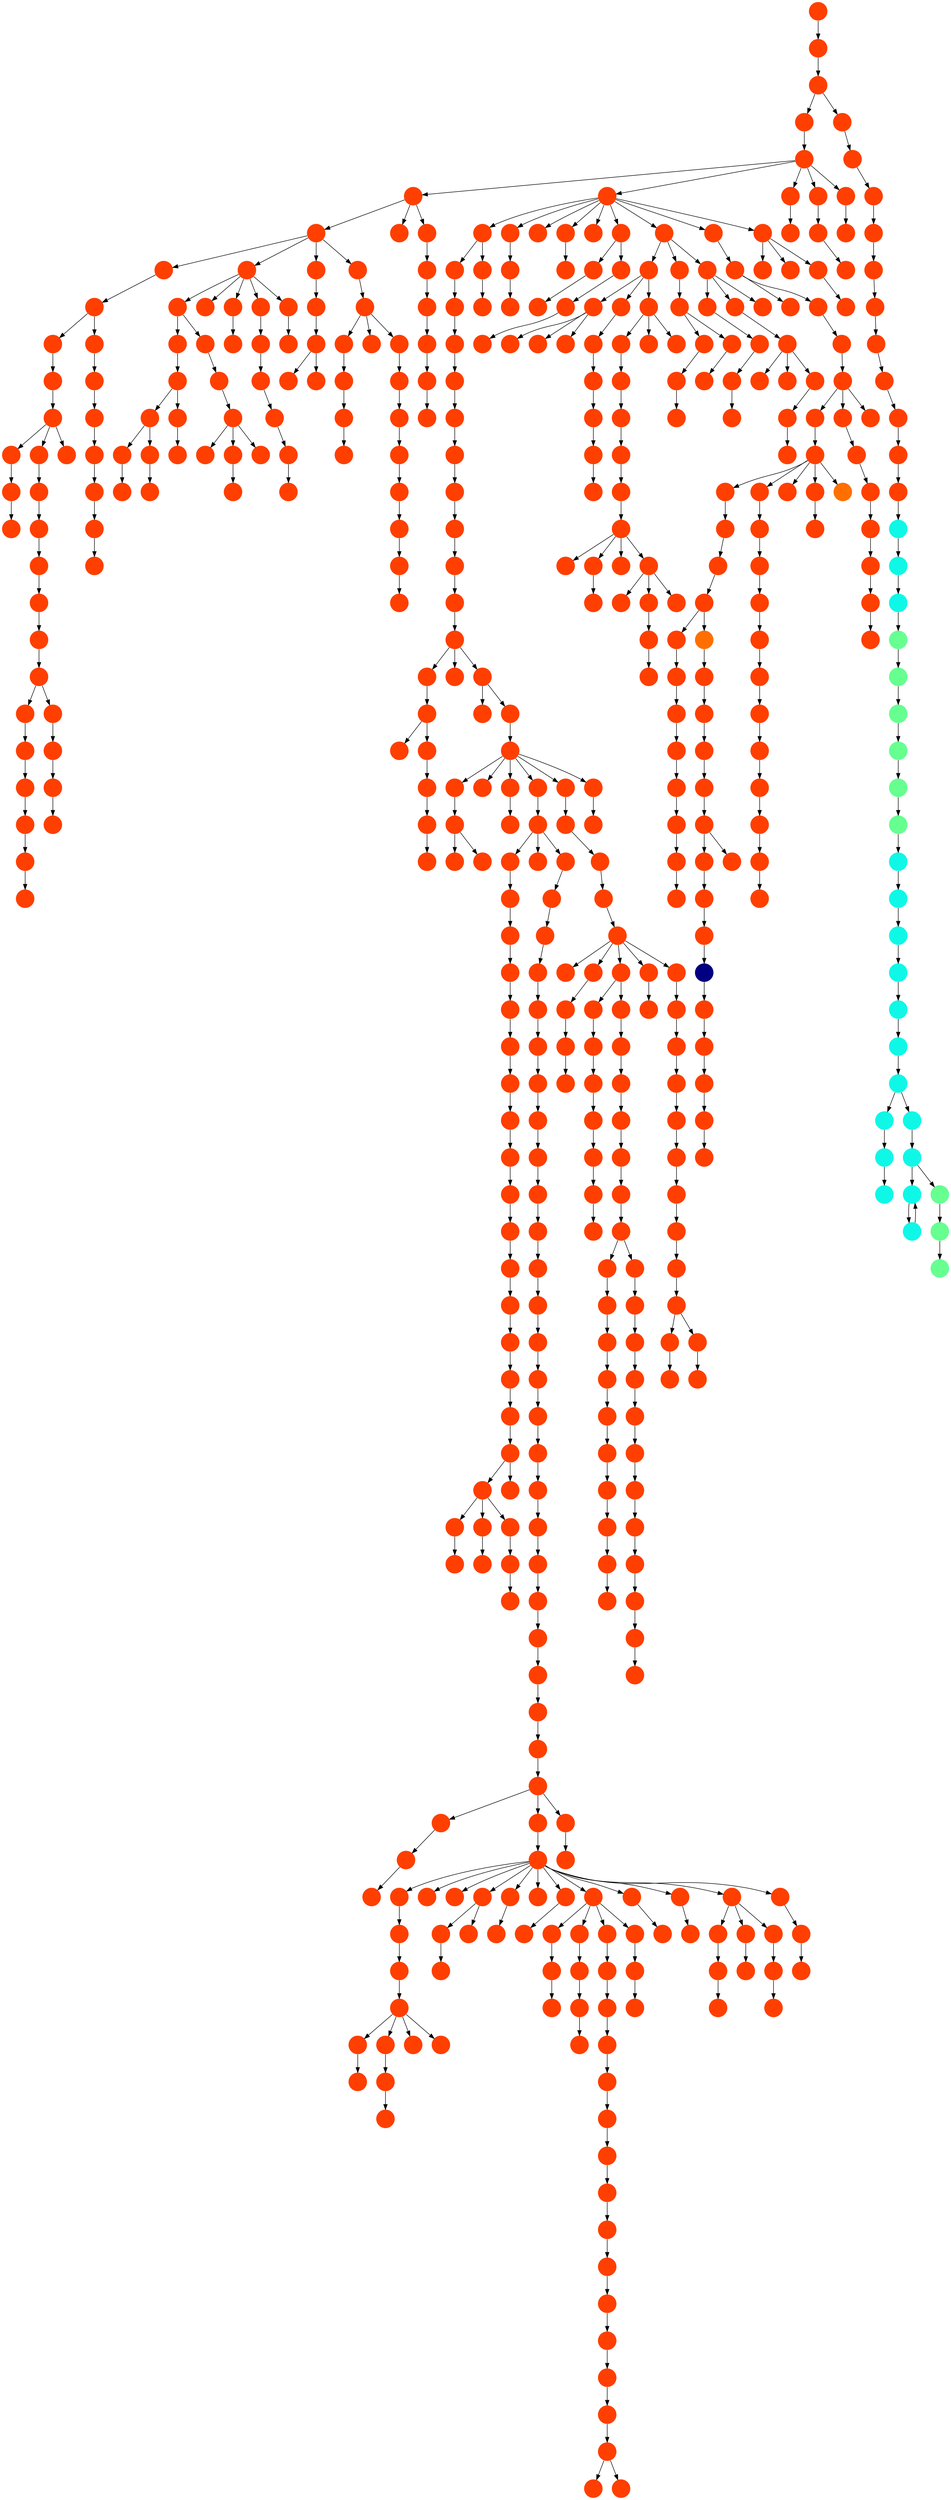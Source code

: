 digraph{
0 [tooltip = "T", penwidth = 0, style = filled, fillcolor = "#ff3f00", shape = circle, label = ""]
1 [tooltip = "T", penwidth = 0, style = filled, fillcolor = "#ff3f00", shape = circle, label = ""]
2 [tooltip = "T", penwidth = 0, style = filled, fillcolor = "#ff3f00", shape = circle, label = ""]
3 [tooltip = "T", penwidth = 0, style = filled, fillcolor = "#ff3f00", shape = circle, label = ""]
4 [tooltip = "T", penwidth = 0, style = filled, fillcolor = "#ff3f00", shape = circle, label = ""]
5 [tooltip = "T", penwidth = 0, style = filled, fillcolor = "#ff3f00", shape = circle, label = ""]
6 [tooltip = "T", penwidth = 0, style = filled, fillcolor = "#ff3f00", shape = circle, label = ""]
7 [tooltip = "T", penwidth = 0, style = filled, fillcolor = "#ff3f00", shape = circle, label = ""]
8 [tooltip = "T", penwidth = 0, style = filled, fillcolor = "#ff3f00", shape = circle, label = ""]
9 [tooltip = "T", penwidth = 0, style = filled, fillcolor = "#ff3f00", shape = circle, label = ""]
10 [tooltip = "T", penwidth = 0, style = filled, fillcolor = "#ff3f00", shape = circle, label = ""]
11 [tooltip = "T", penwidth = 0, style = filled, fillcolor = "#ff3f00", shape = circle, label = ""]
12 [tooltip = "T", penwidth = 0, style = filled, fillcolor = "#ff3f00", shape = circle, label = ""]
13 [tooltip = "T", penwidth = 0, style = filled, fillcolor = "#ff3f00", shape = circle, label = ""]
14 [tooltip = "T", penwidth = 0, style = filled, fillcolor = "#ff3f00", shape = circle, label = ""]
15 [tooltip = "T", penwidth = 0, style = filled, fillcolor = "#ff3f00", shape = circle, label = ""]
16 [tooltip = "T", penwidth = 0, style = filled, fillcolor = "#ff3f00", shape = circle, label = ""]
17 [tooltip = "T", penwidth = 0, style = filled, fillcolor = "#ff3f00", shape = circle, label = ""]
18 [tooltip = "T", penwidth = 0, style = filled, fillcolor = "#ff3f00", shape = circle, label = ""]
19 [tooltip = "T", penwidth = 0, style = filled, fillcolor = "#ff3f00", shape = circle, label = ""]
20 [tooltip = "T", penwidth = 0, style = filled, fillcolor = "#ff3f00", shape = circle, label = ""]
21 [tooltip = "T", penwidth = 0, style = filled, fillcolor = "#ff3f00", shape = circle, label = ""]
22 [tooltip = "T", penwidth = 0, style = filled, fillcolor = "#ff3f00", shape = circle, label = ""]
23 [tooltip = "T", penwidth = 0, style = filled, fillcolor = "#ff3f00", shape = circle, label = ""]
24 [tooltip = "T", penwidth = 0, style = filled, fillcolor = "#ff3f00", shape = circle, label = ""]
25 [tooltip = "T", penwidth = 0, style = filled, fillcolor = "#ff3f00", shape = circle, label = ""]
26 [tooltip = "T", penwidth = 0, style = filled, fillcolor = "#ff3f00", shape = circle, label = ""]
27 [tooltip = "T", penwidth = 0, style = filled, fillcolor = "#ff3f00", shape = circle, label = ""]
28 [tooltip = "T", penwidth = 0, style = filled, fillcolor = "#ff3f00", shape = circle, label = ""]
29 [tooltip = "T", penwidth = 0, style = filled, fillcolor = "#ff3f00", shape = circle, label = ""]
30 [tooltip = "T", penwidth = 0, style = filled, fillcolor = "#ff3f00", shape = circle, label = ""]
31 [tooltip = "T", penwidth = 0, style = filled, fillcolor = "#ff3f00", shape = circle, label = ""]
32 [tooltip = "T", penwidth = 0, style = filled, fillcolor = "#ff3f00", shape = circle, label = ""]
33 [tooltip = "T", penwidth = 0, style = filled, fillcolor = "#ff3f00", shape = circle, label = ""]
34 [tooltip = "T", penwidth = 0, style = filled, fillcolor = "#ff3f00", shape = circle, label = ""]
35 [tooltip = "T", penwidth = 0, style = filled, fillcolor = "#ff3f00", shape = circle, label = ""]
36 [tooltip = "T", penwidth = 0, style = filled, fillcolor = "#ff3f00", shape = circle, label = ""]
37 [tooltip = "T", penwidth = 0, style = filled, fillcolor = "#ff3f00", shape = circle, label = ""]
38 [tooltip = "T", penwidth = 0, style = filled, fillcolor = "#ff3f00", shape = circle, label = ""]
39 [tooltip = "T", penwidth = 0, style = filled, fillcolor = "#ff3f00", shape = circle, label = ""]
40 [tooltip = "S", penwidth = 0, style = filled, fillcolor = "#ff6f00", shape = circle, label = ""]
41 [tooltip = "S", penwidth = 0, style = filled, fillcolor = "#ff6f00", shape = circle, label = ""]
42 [tooltip = "T", penwidth = 0, style = filled, fillcolor = "#ff3f00", shape = circle, label = ""]
43 [tooltip = "T", penwidth = 0, style = filled, fillcolor = "#ff3f00", shape = circle, label = ""]
44 [tooltip = "T", penwidth = 0, style = filled, fillcolor = "#ff3f00", shape = circle, label = ""]
45 [tooltip = "T", penwidth = 0, style = filled, fillcolor = "#ff3f00", shape = circle, label = ""]
46 [tooltip = "T", penwidth = 0, style = filled, fillcolor = "#ff3f00", shape = circle, label = ""]
47 [tooltip = "T", penwidth = 0, style = filled, fillcolor = "#ff3f00", shape = circle, label = ""]
48 [tooltip = "T", penwidth = 0, style = filled, fillcolor = "#ff3f00", shape = circle, label = ""]
49 [tooltip = "T", penwidth = 0, style = filled, fillcolor = "#ff3f00", shape = circle, label = ""]
50 [tooltip = "T", penwidth = 0, style = filled, fillcolor = "#ff3f00", shape = circle, label = ""]
51 [tooltip = "T", penwidth = 0, style = filled, fillcolor = "#ff3f00", shape = circle, label = ""]
52 [tooltip = "T", penwidth = 0, style = filled, fillcolor = "#ff3f00", shape = circle, label = ""]
53 [tooltip = "T", penwidth = 0, style = filled, fillcolor = "#ff3f00", shape = circle, label = ""]
54 [tooltip = "T", penwidth = 0, style = filled, fillcolor = "#ff3f00", shape = circle, label = ""]
55 [tooltip = "T", penwidth = 0, style = filled, fillcolor = "#ff3f00", shape = circle, label = ""]
56 [tooltip = "T", penwidth = 0, style = filled, fillcolor = "#ff3f00", shape = circle, label = ""]
57 [tooltip = "T", penwidth = 0, style = filled, fillcolor = "#ff3f00", shape = circle, label = ""]
58 [tooltip = "T", penwidth = 0, style = filled, fillcolor = "#ff3f00", shape = circle, label = ""]
59 [tooltip = "T", penwidth = 0, style = filled, fillcolor = "#ff3f00", shape = circle, label = ""]
60 [tooltip = "T", penwidth = 0, style = filled, fillcolor = "#ff3f00", shape = circle, label = ""]
61 [tooltip = "T", penwidth = 0, style = filled, fillcolor = "#ff3f00", shape = circle, label = ""]
62 [tooltip = "T", penwidth = 0, style = filled, fillcolor = "#ff3f00", shape = circle, label = ""]
63 [tooltip = "T", penwidth = 0, style = filled, fillcolor = "#ff3f00", shape = circle, label = ""]
64 [tooltip = "T", penwidth = 0, style = filled, fillcolor = "#ff3f00", shape = circle, label = ""]
65 [tooltip = "T", penwidth = 0, style = filled, fillcolor = "#ff3f00", shape = circle, label = ""]
66 [tooltip = "T", penwidth = 0, style = filled, fillcolor = "#ff3f00", shape = circle, label = ""]
67 [tooltip = "T", penwidth = 0, style = filled, fillcolor = "#ff3f00", shape = circle, label = ""]
68 [tooltip = "T", penwidth = 0, style = filled, fillcolor = "#ff3f00", shape = circle, label = ""]
69 [tooltip = "T", penwidth = 0, style = filled, fillcolor = "#ff3f00", shape = circle, label = ""]
70 [tooltip = "T", penwidth = 0, style = filled, fillcolor = "#ff3f00", shape = circle, label = ""]
71 [tooltip = "T", penwidth = 0, style = filled, fillcolor = "#ff3f00", shape = circle, label = ""]
72 [tooltip = "T", penwidth = 0, style = filled, fillcolor = "#ff3f00", shape = circle, label = ""]
73 [tooltip = "T", penwidth = 0, style = filled, fillcolor = "#ff3f00", shape = circle, label = ""]
74 [tooltip = "T", penwidth = 0, style = filled, fillcolor = "#ff3f00", shape = circle, label = ""]
75 [tooltip = "T", penwidth = 0, style = filled, fillcolor = "#ff3f00", shape = circle, label = ""]
76 [tooltip = "T", penwidth = 0, style = filled, fillcolor = "#ff3f00", shape = circle, label = ""]
77 [tooltip = "T", penwidth = 0, style = filled, fillcolor = "#ff3f00", shape = circle, label = ""]
78 [tooltip = "T", penwidth = 0, style = filled, fillcolor = "#ff3f00", shape = circle, label = ""]
79 [tooltip = "T", penwidth = 0, style = filled, fillcolor = "#ff3f00", shape = circle, label = ""]
80 [tooltip = "T", penwidth = 0, style = filled, fillcolor = "#ff3f00", shape = circle, label = ""]
81 [tooltip = "T", penwidth = 0, style = filled, fillcolor = "#ff3f00", shape = circle, label = ""]
82 [tooltip = "T", penwidth = 0, style = filled, fillcolor = "#ff3f00", shape = circle, label = ""]
83 [tooltip = "T", penwidth = 0, style = filled, fillcolor = "#ff3f00", shape = circle, label = ""]
84 [tooltip = "T", penwidth = 0, style = filled, fillcolor = "#ff3f00", shape = circle, label = ""]
85 [tooltip = "T", penwidth = 0, style = filled, fillcolor = "#ff3f00", shape = circle, label = ""]
86 [tooltip = "T", penwidth = 0, style = filled, fillcolor = "#ff3f00", shape = circle, label = ""]
87 [tooltip = "T", penwidth = 0, style = filled, fillcolor = "#ff3f00", shape = circle, label = ""]
88 [tooltip = "T", penwidth = 0, style = filled, fillcolor = "#ff3f00", shape = circle, label = ""]
89 [tooltip = "T", penwidth = 0, style = filled, fillcolor = "#ff3f00", shape = circle, label = ""]
90 [tooltip = "T", penwidth = 0, style = filled, fillcolor = "#ff3f00", shape = circle, label = ""]
91 [tooltip = "T", penwidth = 0, style = filled, fillcolor = "#ff3f00", shape = circle, label = ""]
92 [tooltip = "T", penwidth = 0, style = filled, fillcolor = "#ff3f00", shape = circle, label = ""]
93 [tooltip = "T", penwidth = 0, style = filled, fillcolor = "#ff3f00", shape = circle, label = ""]
94 [tooltip = "T", penwidth = 0, style = filled, fillcolor = "#ff3f00", shape = circle, label = ""]
95 [tooltip = "T", penwidth = 0, style = filled, fillcolor = "#ff3f00", shape = circle, label = ""]
96 [tooltip = "T", penwidth = 0, style = filled, fillcolor = "#ff3f00", shape = circle, label = ""]
97 [tooltip = "T", penwidth = 0, style = filled, fillcolor = "#ff3f00", shape = circle, label = ""]
98 [tooltip = "T", penwidth = 0, style = filled, fillcolor = "#ff3f00", shape = circle, label = ""]
99 [tooltip = "T", penwidth = 0, style = filled, fillcolor = "#ff3f00", shape = circle, label = ""]
100 [tooltip = "T", penwidth = 0, style = filled, fillcolor = "#ff3f00", shape = circle, label = ""]
101 [tooltip = "T", penwidth = 0, style = filled, fillcolor = "#ff3f00", shape = circle, label = ""]
102 [tooltip = "T", penwidth = 0, style = filled, fillcolor = "#ff3f00", shape = circle, label = ""]
103 [tooltip = "T", penwidth = 0, style = filled, fillcolor = "#ff3f00", shape = circle, label = ""]
104 [tooltip = "T", penwidth = 0, style = filled, fillcolor = "#ff3f00", shape = circle, label = ""]
105 [tooltip = "T", penwidth = 0, style = filled, fillcolor = "#ff3f00", shape = circle, label = ""]
106 [tooltip = "T", penwidth = 0, style = filled, fillcolor = "#ff3f00", shape = circle, label = ""]
107 [tooltip = "T", penwidth = 0, style = filled, fillcolor = "#ff3f00", shape = circle, label = ""]
108 [tooltip = "T", penwidth = 0, style = filled, fillcolor = "#ff3f00", shape = circle, label = ""]
109 [tooltip = "T", penwidth = 0, style = filled, fillcolor = "#ff3f00", shape = circle, label = ""]
110 [tooltip = "T", penwidth = 0, style = filled, fillcolor = "#ff3f00", shape = circle, label = ""]
111 [tooltip = "T", penwidth = 0, style = filled, fillcolor = "#ff3f00", shape = circle, label = ""]
112 [tooltip = "T", penwidth = 0, style = filled, fillcolor = "#ff3f00", shape = circle, label = ""]
113 [tooltip = "T", penwidth = 0, style = filled, fillcolor = "#ff3f00", shape = circle, label = ""]
114 [tooltip = "T", penwidth = 0, style = filled, fillcolor = "#ff3f00", shape = circle, label = ""]
115 [tooltip = "T", penwidth = 0, style = filled, fillcolor = "#ff3f00", shape = circle, label = ""]
116 [tooltip = "T", penwidth = 0, style = filled, fillcolor = "#ff3f00", shape = circle, label = ""]
117 [tooltip = "T", penwidth = 0, style = filled, fillcolor = "#ff3f00", shape = circle, label = ""]
118 [tooltip = "T", penwidth = 0, style = filled, fillcolor = "#ff3f00", shape = circle, label = ""]
119 [tooltip = "T", penwidth = 0, style = filled, fillcolor = "#ff3f00", shape = circle, label = ""]
120 [tooltip = "T", penwidth = 0, style = filled, fillcolor = "#ff3f00", shape = circle, label = ""]
121 [tooltip = "T", penwidth = 0, style = filled, fillcolor = "#ff3f00", shape = circle, label = ""]
122 [tooltip = "T", penwidth = 0, style = filled, fillcolor = "#ff3f00", shape = circle, label = ""]
123 [tooltip = "T", penwidth = 0, style = filled, fillcolor = "#ff3f00", shape = circle, label = ""]
124 [tooltip = "T", penwidth = 0, style = filled, fillcolor = "#ff3f00", shape = circle, label = ""]
125 [tooltip = "I", penwidth = 0, style = filled, fillcolor = "#0ff8e7", shape = circle, label = ""]
126 [tooltip = "T", penwidth = 0, style = filled, fillcolor = "#ff3f00", shape = circle, label = ""]
127 [tooltip = "T", penwidth = 0, style = filled, fillcolor = "#ff3f00", shape = circle, label = ""]
128 [tooltip = "T", penwidth = 0, style = filled, fillcolor = "#ff3f00", shape = circle, label = ""]
129 [tooltip = "T", penwidth = 0, style = filled, fillcolor = "#ff3f00", shape = circle, label = ""]
130 [tooltip = "T", penwidth = 0, style = filled, fillcolor = "#ff3f00", shape = circle, label = ""]
131 [tooltip = "T", penwidth = 0, style = filled, fillcolor = "#ff3f00", shape = circle, label = ""]
132 [tooltip = "T", penwidth = 0, style = filled, fillcolor = "#ff3f00", shape = circle, label = ""]
133 [tooltip = "T", penwidth = 0, style = filled, fillcolor = "#ff3f00", shape = circle, label = ""]
134 [tooltip = "T", penwidth = 0, style = filled, fillcolor = "#ff3f00", shape = circle, label = ""]
135 [tooltip = "T", penwidth = 0, style = filled, fillcolor = "#ff3f00", shape = circle, label = ""]
136 [tooltip = "T", penwidth = 0, style = filled, fillcolor = "#ff3f00", shape = circle, label = ""]
137 [tooltip = "T", penwidth = 0, style = filled, fillcolor = "#ff3f00", shape = circle, label = ""]
138 [tooltip = "T", penwidth = 0, style = filled, fillcolor = "#ff3f00", shape = circle, label = ""]
139 [tooltip = "T", penwidth = 0, style = filled, fillcolor = "#ff3f00", shape = circle, label = ""]
140 [tooltip = "T", penwidth = 0, style = filled, fillcolor = "#ff3f00", shape = circle, label = ""]
141 [tooltip = "T", penwidth = 0, style = filled, fillcolor = "#ff3f00", shape = circle, label = ""]
142 [tooltip = "T", penwidth = 0, style = filled, fillcolor = "#ff3f00", shape = circle, label = ""]
143 [tooltip = "T", penwidth = 0, style = filled, fillcolor = "#ff3f00", shape = circle, label = ""]
144 [tooltip = "T", penwidth = 0, style = filled, fillcolor = "#ff3f00", shape = circle, label = ""]
145 [tooltip = "T", penwidth = 0, style = filled, fillcolor = "#ff3f00", shape = circle, label = ""]
146 [tooltip = "T", penwidth = 0, style = filled, fillcolor = "#ff3f00", shape = circle, label = ""]
147 [tooltip = "T", penwidth = 0, style = filled, fillcolor = "#ff3f00", shape = circle, label = ""]
148 [tooltip = "T", penwidth = 0, style = filled, fillcolor = "#ff3f00", shape = circle, label = ""]
149 [tooltip = "T", penwidth = 0, style = filled, fillcolor = "#ff3f00", shape = circle, label = ""]
150 [tooltip = "T", penwidth = 0, style = filled, fillcolor = "#ff3f00", shape = circle, label = ""]
151 [tooltip = "T", penwidth = 0, style = filled, fillcolor = "#ff3f00", shape = circle, label = ""]
152 [tooltip = "T", penwidth = 0, style = filled, fillcolor = "#ff3f00", shape = circle, label = ""]
153 [tooltip = "T", penwidth = 0, style = filled, fillcolor = "#ff3f00", shape = circle, label = ""]
154 [tooltip = "T", penwidth = 0, style = filled, fillcolor = "#ff3f00", shape = circle, label = ""]
155 [tooltip = "T", penwidth = 0, style = filled, fillcolor = "#ff3f00", shape = circle, label = ""]
156 [tooltip = "T", penwidth = 0, style = filled, fillcolor = "#ff3f00", shape = circle, label = ""]
157 [tooltip = "T", penwidth = 0, style = filled, fillcolor = "#ff3f00", shape = circle, label = ""]
158 [tooltip = "T", penwidth = 0, style = filled, fillcolor = "#ff3f00", shape = circle, label = ""]
159 [tooltip = "T", penwidth = 0, style = filled, fillcolor = "#ff3f00", shape = circle, label = ""]
160 [tooltip = "T", penwidth = 0, style = filled, fillcolor = "#ff3f00", shape = circle, label = ""]
161 [tooltip = "T", penwidth = 0, style = filled, fillcolor = "#ff3f00", shape = circle, label = ""]
162 [tooltip = "T", penwidth = 0, style = filled, fillcolor = "#ff3f00", shape = circle, label = ""]
163 [tooltip = "T", penwidth = 0, style = filled, fillcolor = "#ff3f00", shape = circle, label = ""]
164 [tooltip = "T", penwidth = 0, style = filled, fillcolor = "#ff3f00", shape = circle, label = ""]
165 [tooltip = "T", penwidth = 0, style = filled, fillcolor = "#ff3f00", shape = circle, label = ""]
166 [tooltip = "T", penwidth = 0, style = filled, fillcolor = "#ff3f00", shape = circle, label = ""]
167 [tooltip = "T", penwidth = 0, style = filled, fillcolor = "#ff3f00", shape = circle, label = ""]
168 [tooltip = "T", penwidth = 0, style = filled, fillcolor = "#ff3f00", shape = circle, label = ""]
169 [tooltip = "T", penwidth = 0, style = filled, fillcolor = "#ff3f00", shape = circle, label = ""]
170 [tooltip = "T", penwidth = 0, style = filled, fillcolor = "#ff3f00", shape = circle, label = ""]
171 [tooltip = "T", penwidth = 0, style = filled, fillcolor = "#ff3f00", shape = circle, label = ""]
172 [tooltip = "T", penwidth = 0, style = filled, fillcolor = "#ff3f00", shape = circle, label = ""]
173 [tooltip = "T", penwidth = 0, style = filled, fillcolor = "#ff3f00", shape = circle, label = ""]
174 [tooltip = "T", penwidth = 0, style = filled, fillcolor = "#ff3f00", shape = circle, label = ""]
175 [tooltip = "T", penwidth = 0, style = filled, fillcolor = "#ff3f00", shape = circle, label = ""]
176 [tooltip = "T", penwidth = 0, style = filled, fillcolor = "#ff3f00", shape = circle, label = ""]
177 [tooltip = "T", penwidth = 0, style = filled, fillcolor = "#ff3f00", shape = circle, label = ""]
178 [tooltip = "T", penwidth = 0, style = filled, fillcolor = "#ff3f00", shape = circle, label = ""]
179 [tooltip = "T", penwidth = 0, style = filled, fillcolor = "#ff3f00", shape = circle, label = ""]
180 [tooltip = "T", penwidth = 0, style = filled, fillcolor = "#ff3f00", shape = circle, label = ""]
181 [tooltip = "T", penwidth = 0, style = filled, fillcolor = "#ff3f00", shape = circle, label = ""]
182 [tooltip = "T", penwidth = 0, style = filled, fillcolor = "#ff3f00", shape = circle, label = ""]
183 [tooltip = "T", penwidth = 0, style = filled, fillcolor = "#ff3f00", shape = circle, label = ""]
184 [tooltip = "T", penwidth = 0, style = filled, fillcolor = "#ff3f00", shape = circle, label = ""]
185 [tooltip = "T", penwidth = 0, style = filled, fillcolor = "#ff3f00", shape = circle, label = ""]
186 [tooltip = "T", penwidth = 0, style = filled, fillcolor = "#ff3f00", shape = circle, label = ""]
187 [tooltip = "T", penwidth = 0, style = filled, fillcolor = "#ff3f00", shape = circle, label = ""]
188 [tooltip = "T", penwidth = 0, style = filled, fillcolor = "#ff3f00", shape = circle, label = ""]
189 [tooltip = "T", penwidth = 0, style = filled, fillcolor = "#ff3f00", shape = circle, label = ""]
190 [tooltip = "T", penwidth = 0, style = filled, fillcolor = "#ff3f00", shape = circle, label = ""]
191 [tooltip = "T", penwidth = 0, style = filled, fillcolor = "#ff3f00", shape = circle, label = ""]
192 [tooltip = "T", penwidth = 0, style = filled, fillcolor = "#ff3f00", shape = circle, label = ""]
193 [tooltip = "T", penwidth = 0, style = filled, fillcolor = "#ff3f00", shape = circle, label = ""]
194 [tooltip = "T", penwidth = 0, style = filled, fillcolor = "#ff3f00", shape = circle, label = ""]
195 [tooltip = "T", penwidth = 0, style = filled, fillcolor = "#ff3f00", shape = circle, label = ""]
196 [tooltip = "T", penwidth = 0, style = filled, fillcolor = "#ff3f00", shape = circle, label = ""]
197 [tooltip = "T", penwidth = 0, style = filled, fillcolor = "#ff3f00", shape = circle, label = ""]
198 [tooltip = "T", penwidth = 0, style = filled, fillcolor = "#ff3f00", shape = circle, label = ""]
199 [tooltip = "T", penwidth = 0, style = filled, fillcolor = "#ff3f00", shape = circle, label = ""]
200 [tooltip = "I", penwidth = 0, style = filled, fillcolor = "#0ff8e7", shape = circle, label = ""]
201 [tooltip = "I", penwidth = 0, style = filled, fillcolor = "#0ff8e7", shape = circle, label = ""]
202 [tooltip = "I", penwidth = 0, style = filled, fillcolor = "#0ff8e7", shape = circle, label = ""]
203 [tooltip = "I", penwidth = 0, style = filled, fillcolor = "#0ff8e7", shape = circle, label = ""]
204 [tooltip = "I", penwidth = 0, style = filled, fillcolor = "#0ff8e7", shape = circle, label = ""]
205 [tooltip = "T", penwidth = 0, style = filled, fillcolor = "#ff3f00", shape = circle, label = ""]
206 [tooltip = "I", penwidth = 0, style = filled, fillcolor = "#0ff8e7", shape = circle, label = ""]
207 [tooltip = "L", penwidth = 0, style = filled, fillcolor = "#66ff90", shape = circle, label = ""]
208 [tooltip = "L", penwidth = 0, style = filled, fillcolor = "#66ff90", shape = circle, label = ""]
209 [tooltip = "L", penwidth = 0, style = filled, fillcolor = "#66ff90", shape = circle, label = ""]
210 [tooltip = "L", penwidth = 0, style = filled, fillcolor = "#66ff90", shape = circle, label = ""]
211 [tooltip = "L", penwidth = 0, style = filled, fillcolor = "#66ff90", shape = circle, label = ""]
212 [tooltip = "L", penwidth = 0, style = filled, fillcolor = "#66ff90", shape = circle, label = ""]
213 [tooltip = "L", penwidth = 0, style = filled, fillcolor = "#66ff90", shape = circle, label = ""]
214 [tooltip = "L", penwidth = 0, style = filled, fillcolor = "#66ff90", shape = circle, label = ""]
215 [tooltip = "L", penwidth = 0, style = filled, fillcolor = "#66ff90", shape = circle, label = ""]
216 [tooltip = "T", penwidth = 0, style = filled, fillcolor = "#ff3f00", shape = circle, label = ""]
217 [tooltip = "I", penwidth = 0, style = filled, fillcolor = "#0ff8e7", shape = circle, label = ""]
218 [tooltip = "I", penwidth = 0, style = filled, fillcolor = "#0ff8e7", shape = circle, label = ""]
219 [tooltip = "I", penwidth = 0, style = filled, fillcolor = "#0ff8e7", shape = circle, label = ""]
220 [tooltip = "I", penwidth = 0, style = filled, fillcolor = "#0ff8e7", shape = circle, label = ""]
221 [tooltip = "I", penwidth = 0, style = filled, fillcolor = "#0ff8e7", shape = circle, label = ""]
222 [tooltip = "T", penwidth = 0, style = filled, fillcolor = "#ff3f00", shape = circle, label = ""]
223 [tooltip = "I", penwidth = 0, style = filled, fillcolor = "#0ff8e7", shape = circle, label = ""]
224 [tooltip = "I", penwidth = 0, style = filled, fillcolor = "#0ff8e7", shape = circle, label = ""]
225 [tooltip = "I", penwidth = 0, style = filled, fillcolor = "#0ff8e7", shape = circle, label = ""]
226 [tooltip = "I", penwidth = 0, style = filled, fillcolor = "#0ff8e7", shape = circle, label = ""]
227 [tooltip = "T", penwidth = 0, style = filled, fillcolor = "#ff3f00", shape = circle, label = ""]
228 [tooltip = "T", penwidth = 0, style = filled, fillcolor = "#ff3f00", shape = circle, label = ""]
229 [tooltip = "T", penwidth = 0, style = filled, fillcolor = "#ff3f00", shape = circle, label = ""]
230 [tooltip = "T", penwidth = 0, style = filled, fillcolor = "#ff3f00", shape = circle, label = ""]
231 [tooltip = "T", penwidth = 0, style = filled, fillcolor = "#ff3f00", shape = circle, label = ""]
232 [tooltip = "T", penwidth = 0, style = filled, fillcolor = "#ff3f00", shape = circle, label = ""]
233 [tooltip = "T", penwidth = 0, style = filled, fillcolor = "#ff3f00", shape = circle, label = ""]
234 [tooltip = "T", penwidth = 0, style = filled, fillcolor = "#ff3f00", shape = circle, label = ""]
235 [tooltip = "T", penwidth = 0, style = filled, fillcolor = "#ff3f00", shape = circle, label = ""]
236 [tooltip = "T", penwidth = 0, style = filled, fillcolor = "#ff3f00", shape = circle, label = ""]
237 [tooltip = "T", penwidth = 0, style = filled, fillcolor = "#ff3f00", shape = circle, label = ""]
238 [tooltip = "T", penwidth = 0, style = filled, fillcolor = "#ff3f00", shape = circle, label = ""]
239 [tooltip = "T", penwidth = 0, style = filled, fillcolor = "#ff3f00", shape = circle, label = ""]
240 [tooltip = "T", penwidth = 0, style = filled, fillcolor = "#ff3f00", shape = circle, label = ""]
241 [tooltip = "T", penwidth = 0, style = filled, fillcolor = "#ff3f00", shape = circle, label = ""]
242 [tooltip = "T", penwidth = 0, style = filled, fillcolor = "#ff3f00", shape = circle, label = ""]
243 [tooltip = "T", penwidth = 0, style = filled, fillcolor = "#ff3f00", shape = circle, label = ""]
244 [tooltip = "T", penwidth = 0, style = filled, fillcolor = "#ff3f00", shape = circle, label = ""]
245 [tooltip = "T", penwidth = 0, style = filled, fillcolor = "#ff3f00", shape = circle, label = ""]
246 [tooltip = "T", penwidth = 0, style = filled, fillcolor = "#ff3f00", shape = circle, label = ""]
247 [tooltip = "T", penwidth = 0, style = filled, fillcolor = "#ff3f00", shape = circle, label = ""]
248 [tooltip = "T", penwidth = 0, style = filled, fillcolor = "#ff3f00", shape = circle, label = ""]
249 [tooltip = "T", penwidth = 0, style = filled, fillcolor = "#ff3f00", shape = circle, label = ""]
250 [tooltip = "I", penwidth = 0, style = filled, fillcolor = "#0ff8e7", shape = circle, label = ""]
251 [tooltip = "T", penwidth = 0, style = filled, fillcolor = "#ff3f00", shape = circle, label = ""]
252 [tooltip = "T", penwidth = 0, style = filled, fillcolor = "#ff3f00", shape = circle, label = ""]
253 [tooltip = "T", penwidth = 0, style = filled, fillcolor = "#ff3f00", shape = circle, label = ""]
254 [tooltip = "T", penwidth = 0, style = filled, fillcolor = "#ff3f00", shape = circle, label = ""]
255 [tooltip = "T", penwidth = 0, style = filled, fillcolor = "#ff3f00", shape = circle, label = ""]
256 [tooltip = "T", penwidth = 0, style = filled, fillcolor = "#ff3f00", shape = circle, label = ""]
257 [tooltip = "T", penwidth = 0, style = filled, fillcolor = "#ff3f00", shape = circle, label = ""]
258 [tooltip = "T", penwidth = 0, style = filled, fillcolor = "#ff3f00", shape = circle, label = ""]
259 [tooltip = "T", penwidth = 0, style = filled, fillcolor = "#ff3f00", shape = circle, label = ""]
260 [tooltip = "T", penwidth = 0, style = filled, fillcolor = "#ff3f00", shape = circle, label = ""]
261 [tooltip = "T", penwidth = 0, style = filled, fillcolor = "#ff3f00", shape = circle, label = ""]
262 [tooltip = "T", penwidth = 0, style = filled, fillcolor = "#ff3f00", shape = circle, label = ""]
263 [tooltip = "T", penwidth = 0, style = filled, fillcolor = "#ff3f00", shape = circle, label = ""]
264 [tooltip = "T", penwidth = 0, style = filled, fillcolor = "#ff3f00", shape = circle, label = ""]
265 [tooltip = "T", penwidth = 0, style = filled, fillcolor = "#ff3f00", shape = circle, label = ""]
266 [tooltip = "T", penwidth = 0, style = filled, fillcolor = "#ff3f00", shape = circle, label = ""]
267 [tooltip = "T", penwidth = 0, style = filled, fillcolor = "#ff3f00", shape = circle, label = ""]
268 [tooltip = "T", penwidth = 0, style = filled, fillcolor = "#ff3f00", shape = circle, label = ""]
269 [tooltip = "T", penwidth = 0, style = filled, fillcolor = "#ff3f00", shape = circle, label = ""]
270 [tooltip = "T", penwidth = 0, style = filled, fillcolor = "#ff3f00", shape = circle, label = ""]
271 [tooltip = "T", penwidth = 0, style = filled, fillcolor = "#ff3f00", shape = circle, label = ""]
272 [tooltip = "T", penwidth = 0, style = filled, fillcolor = "#ff3f00", shape = circle, label = ""]
273 [tooltip = "T", penwidth = 0, style = filled, fillcolor = "#ff3f00", shape = circle, label = ""]
274 [tooltip = "T", penwidth = 0, style = filled, fillcolor = "#ff3f00", shape = circle, label = ""]
275 [tooltip = "T", penwidth = 0, style = filled, fillcolor = "#ff3f00", shape = circle, label = ""]
276 [tooltip = "T", penwidth = 0, style = filled, fillcolor = "#ff3f00", shape = circle, label = ""]
277 [tooltip = "T", penwidth = 0, style = filled, fillcolor = "#ff3f00", shape = circle, label = ""]
278 [tooltip = "T", penwidth = 0, style = filled, fillcolor = "#ff3f00", shape = circle, label = ""]
279 [tooltip = "T", penwidth = 0, style = filled, fillcolor = "#ff3f00", shape = circle, label = ""]
280 [tooltip = "T", penwidth = 0, style = filled, fillcolor = "#ff3f00", shape = circle, label = ""]
281 [tooltip = "T", penwidth = 0, style = filled, fillcolor = "#ff3f00", shape = circle, label = ""]
282 [tooltip = "T", penwidth = 0, style = filled, fillcolor = "#ff3f00", shape = circle, label = ""]
283 [tooltip = "T", penwidth = 0, style = filled, fillcolor = "#ff3f00", shape = circle, label = ""]
284 [tooltip = "T", penwidth = 0, style = filled, fillcolor = "#ff3f00", shape = circle, label = ""]
285 [tooltip = "T", penwidth = 0, style = filled, fillcolor = "#ff3f00", shape = circle, label = ""]
286 [tooltip = "T", penwidth = 0, style = filled, fillcolor = "#ff3f00", shape = circle, label = ""]
287 [tooltip = "T", penwidth = 0, style = filled, fillcolor = "#ff3f00", shape = circle, label = ""]
288 [tooltip = "T", penwidth = 0, style = filled, fillcolor = "#ff3f00", shape = circle, label = ""]
289 [tooltip = "T", penwidth = 0, style = filled, fillcolor = "#ff3f00", shape = circle, label = ""]
290 [tooltip = "T", penwidth = 0, style = filled, fillcolor = "#ff3f00", shape = circle, label = ""]
291 [tooltip = "T", penwidth = 0, style = filled, fillcolor = "#ff3f00", shape = circle, label = ""]
292 [tooltip = "T", penwidth = 0, style = filled, fillcolor = "#ff3f00", shape = circle, label = ""]
293 [tooltip = "T", penwidth = 0, style = filled, fillcolor = "#ff3f00", shape = circle, label = ""]
294 [tooltip = "T", penwidth = 0, style = filled, fillcolor = "#ff3f00", shape = circle, label = ""]
295 [tooltip = "T", penwidth = 0, style = filled, fillcolor = "#ff3f00", shape = circle, label = ""]
296 [tooltip = "T", penwidth = 0, style = filled, fillcolor = "#ff3f00", shape = circle, label = ""]
297 [tooltip = "T", penwidth = 0, style = filled, fillcolor = "#ff3f00", shape = circle, label = ""]
298 [tooltip = "T", penwidth = 0, style = filled, fillcolor = "#ff3f00", shape = circle, label = ""]
299 [tooltip = "T", penwidth = 0, style = filled, fillcolor = "#ff3f00", shape = circle, label = ""]
300 [tooltip = "T", penwidth = 0, style = filled, fillcolor = "#ff3f00", shape = circle, label = ""]
301 [tooltip = "T", penwidth = 0, style = filled, fillcolor = "#ff3f00", shape = circle, label = ""]
302 [tooltip = "T", penwidth = 0, style = filled, fillcolor = "#ff3f00", shape = circle, label = ""]
303 [tooltip = "T", penwidth = 0, style = filled, fillcolor = "#ff3f00", shape = circle, label = ""]
304 [tooltip = "T", penwidth = 0, style = filled, fillcolor = "#ff3f00", shape = circle, label = ""]
305 [tooltip = "T", penwidth = 0, style = filled, fillcolor = "#ff3f00", shape = circle, label = ""]
306 [tooltip = "T", penwidth = 0, style = filled, fillcolor = "#ff3f00", shape = circle, label = ""]
307 [tooltip = "T", penwidth = 0, style = filled, fillcolor = "#ff3f00", shape = circle, label = ""]
308 [tooltip = "T", penwidth = 0, style = filled, fillcolor = "#ff3f00", shape = circle, label = ""]
309 [tooltip = "T", penwidth = 0, style = filled, fillcolor = "#ff3f00", shape = circle, label = ""]
310 [tooltip = "T", penwidth = 0, style = filled, fillcolor = "#ff3f00", shape = circle, label = ""]
311 [tooltip = "T", penwidth = 0, style = filled, fillcolor = "#ff3f00", shape = circle, label = ""]
312 [tooltip = "T", penwidth = 0, style = filled, fillcolor = "#ff3f00", shape = circle, label = ""]
313 [tooltip = "T", penwidth = 0, style = filled, fillcolor = "#ff3f00", shape = circle, label = ""]
314 [tooltip = "T", penwidth = 0, style = filled, fillcolor = "#ff3f00", shape = circle, label = ""]
315 [tooltip = "T", penwidth = 0, style = filled, fillcolor = "#ff3f00", shape = circle, label = ""]
316 [tooltip = "T", penwidth = 0, style = filled, fillcolor = "#ff3f00", shape = circle, label = ""]
317 [tooltip = "T", penwidth = 0, style = filled, fillcolor = "#ff3f00", shape = circle, label = ""]
318 [tooltip = "T", penwidth = 0, style = filled, fillcolor = "#ff3f00", shape = circle, label = ""]
319 [tooltip = "T", penwidth = 0, style = filled, fillcolor = "#ff3f00", shape = circle, label = ""]
320 [tooltip = "T", penwidth = 0, style = filled, fillcolor = "#ff3f00", shape = circle, label = ""]
321 [tooltip = "T", penwidth = 0, style = filled, fillcolor = "#ff3f00", shape = circle, label = ""]
322 [tooltip = "T", penwidth = 0, style = filled, fillcolor = "#ff3f00", shape = circle, label = ""]
323 [tooltip = "T", penwidth = 0, style = filled, fillcolor = "#ff3f00", shape = circle, label = ""]
324 [tooltip = "T", penwidth = 0, style = filled, fillcolor = "#ff3f00", shape = circle, label = ""]
325 [tooltip = "T", penwidth = 0, style = filled, fillcolor = "#ff3f00", shape = circle, label = ""]
326 [tooltip = "T", penwidth = 0, style = filled, fillcolor = "#ff3f00", shape = circle, label = ""]
327 [tooltip = "T", penwidth = 0, style = filled, fillcolor = "#ff3f00", shape = circle, label = ""]
328 [tooltip = "T", penwidth = 0, style = filled, fillcolor = "#ff3f00", shape = circle, label = ""]
329 [tooltip = "T", penwidth = 0, style = filled, fillcolor = "#ff3f00", shape = circle, label = ""]
330 [tooltip = "T", penwidth = 0, style = filled, fillcolor = "#ff3f00", shape = circle, label = ""]
331 [tooltip = "T", penwidth = 0, style = filled, fillcolor = "#ff3f00", shape = circle, label = ""]
332 [tooltip = "T", penwidth = 0, style = filled, fillcolor = "#ff3f00", shape = circle, label = ""]
333 [tooltip = "T", penwidth = 0, style = filled, fillcolor = "#ff3f00", shape = circle, label = ""]
334 [tooltip = "T", penwidth = 0, style = filled, fillcolor = "#ff3f00", shape = circle, label = ""]
335 [tooltip = "T", penwidth = 0, style = filled, fillcolor = "#ff3f00", shape = circle, label = ""]
336 [tooltip = "T", penwidth = 0, style = filled, fillcolor = "#ff3f00", shape = circle, label = ""]
337 [tooltip = "T", penwidth = 0, style = filled, fillcolor = "#ff3f00", shape = circle, label = ""]
338 [tooltip = "T", penwidth = 0, style = filled, fillcolor = "#ff3f00", shape = circle, label = ""]
339 [tooltip = "T", penwidth = 0, style = filled, fillcolor = "#ff3f00", shape = circle, label = ""]
340 [tooltip = "T", penwidth = 0, style = filled, fillcolor = "#ff3f00", shape = circle, label = ""]
341 [tooltip = "T", penwidth = 0, style = filled, fillcolor = "#ff3f00", shape = circle, label = ""]
342 [tooltip = "T", penwidth = 0, style = filled, fillcolor = "#ff3f00", shape = circle, label = ""]
343 [tooltip = "T", penwidth = 0, style = filled, fillcolor = "#ff3f00", shape = circle, label = ""]
344 [tooltip = "T", penwidth = 0, style = filled, fillcolor = "#ff3f00", shape = circle, label = ""]
345 [tooltip = "T", penwidth = 0, style = filled, fillcolor = "#ff3f00", shape = circle, label = ""]
346 [tooltip = "T", penwidth = 0, style = filled, fillcolor = "#ff3f00", shape = circle, label = ""]
347 [tooltip = "T", penwidth = 0, style = filled, fillcolor = "#ff3f00", shape = circle, label = ""]
348 [tooltip = "T", penwidth = 0, style = filled, fillcolor = "#ff3f00", shape = circle, label = ""]
349 [tooltip = "T", penwidth = 0, style = filled, fillcolor = "#ff3f00", shape = circle, label = ""]
350 [tooltip = "T", penwidth = 0, style = filled, fillcolor = "#ff3f00", shape = circle, label = ""]
351 [tooltip = "T", penwidth = 0, style = filled, fillcolor = "#ff3f00", shape = circle, label = ""]
352 [tooltip = "T", penwidth = 0, style = filled, fillcolor = "#ff3f00", shape = circle, label = ""]
353 [tooltip = "T", penwidth = 0, style = filled, fillcolor = "#ff3f00", shape = circle, label = ""]
354 [tooltip = "T", penwidth = 0, style = filled, fillcolor = "#ff3f00", shape = circle, label = ""]
355 [tooltip = "T", penwidth = 0, style = filled, fillcolor = "#ff3f00", shape = circle, label = ""]
356 [tooltip = "T", penwidth = 0, style = filled, fillcolor = "#ff3f00", shape = circle, label = ""]
357 [tooltip = "T", penwidth = 0, style = filled, fillcolor = "#ff3f00", shape = circle, label = ""]
358 [tooltip = "T", penwidth = 0, style = filled, fillcolor = "#ff3f00", shape = circle, label = ""]
359 [tooltip = "T", penwidth = 0, style = filled, fillcolor = "#ff3f00", shape = circle, label = ""]
360 [tooltip = "T", penwidth = 0, style = filled, fillcolor = "#ff3f00", shape = circle, label = ""]
361 [tooltip = "T", penwidth = 0, style = filled, fillcolor = "#ff3f00", shape = circle, label = ""]
362 [tooltip = "T", penwidth = 0, style = filled, fillcolor = "#ff3f00", shape = circle, label = ""]
363 [tooltip = "T", penwidth = 0, style = filled, fillcolor = "#ff3f00", shape = circle, label = ""]
364 [tooltip = "T", penwidth = 0, style = filled, fillcolor = "#ff3f00", shape = circle, label = ""]
365 [tooltip = "T", penwidth = 0, style = filled, fillcolor = "#ff3f00", shape = circle, label = ""]
366 [tooltip = "T", penwidth = 0, style = filled, fillcolor = "#ff3f00", shape = circle, label = ""]
367 [tooltip = "T", penwidth = 0, style = filled, fillcolor = "#ff3f00", shape = circle, label = ""]
368 [tooltip = "T", penwidth = 0, style = filled, fillcolor = "#ff3f00", shape = circle, label = ""]
369 [tooltip = "T", penwidth = 0, style = filled, fillcolor = "#ff3f00", shape = circle, label = ""]
370 [tooltip = "T", penwidth = 0, style = filled, fillcolor = "#ff3f00", shape = circle, label = ""]
371 [tooltip = "T", penwidth = 0, style = filled, fillcolor = "#ff3f00", shape = circle, label = ""]
372 [tooltip = "T", penwidth = 0, style = filled, fillcolor = "#ff3f00", shape = circle, label = ""]
373 [tooltip = "T", penwidth = 0, style = filled, fillcolor = "#ff3f00", shape = circle, label = ""]
374 [tooltip = "T", penwidth = 0, style = filled, fillcolor = "#ff3f00", shape = circle, label = ""]
375 [tooltip = "T", penwidth = 0, style = filled, fillcolor = "#ff3f00", shape = circle, label = ""]
376 [tooltip = "T", penwidth = 0, style = filled, fillcolor = "#ff3f00", shape = circle, label = ""]
377 [tooltip = "T", penwidth = 0, style = filled, fillcolor = "#ff3f00", shape = circle, label = ""]
378 [tooltip = "T", penwidth = 0, style = filled, fillcolor = "#ff3f00", shape = circle, label = ""]
379 [tooltip = "T", penwidth = 0, style = filled, fillcolor = "#ff3f00", shape = circle, label = ""]
380 [tooltip = "T", penwidth = 0, style = filled, fillcolor = "#ff3f00", shape = circle, label = ""]
381 [tooltip = "T", penwidth = 0, style = filled, fillcolor = "#ff3f00", shape = circle, label = ""]
382 [tooltip = "T", penwidth = 0, style = filled, fillcolor = "#ff3f00", shape = circle, label = ""]
383 [tooltip = "T", penwidth = 0, style = filled, fillcolor = "#ff3f00", shape = circle, label = ""]
384 [tooltip = "T", penwidth = 0, style = filled, fillcolor = "#ff3f00", shape = circle, label = ""]
385 [tooltip = "T", penwidth = 0, style = filled, fillcolor = "#ff3f00", shape = circle, label = ""]
386 [tooltip = "T", penwidth = 0, style = filled, fillcolor = "#ff3f00", shape = circle, label = ""]
387 [tooltip = "T", penwidth = 0, style = filled, fillcolor = "#ff3f00", shape = circle, label = ""]
388 [tooltip = "T", penwidth = 0, style = filled, fillcolor = "#ff3f00", shape = circle, label = ""]
389 [tooltip = "T", penwidth = 0, style = filled, fillcolor = "#ff3f00", shape = circle, label = ""]
390 [tooltip = "T", penwidth = 0, style = filled, fillcolor = "#ff3f00", shape = circle, label = ""]
391 [tooltip = "T", penwidth = 0, style = filled, fillcolor = "#ff3f00", shape = circle, label = ""]
392 [tooltip = "T", penwidth = 0, style = filled, fillcolor = "#ff3f00", shape = circle, label = ""]
393 [tooltip = "T", penwidth = 0, style = filled, fillcolor = "#ff3f00", shape = circle, label = ""]
394 [tooltip = "T", penwidth = 0, style = filled, fillcolor = "#ff3f00", shape = circle, label = ""]
395 [tooltip = "T", penwidth = 0, style = filled, fillcolor = "#ff3f00", shape = circle, label = ""]
396 [tooltip = "T", penwidth = 0, style = filled, fillcolor = "#ff3f00", shape = circle, label = ""]
397 [tooltip = "T", penwidth = 0, style = filled, fillcolor = "#ff3f00", shape = circle, label = ""]
398 [tooltip = "T", penwidth = 0, style = filled, fillcolor = "#ff3f00", shape = circle, label = ""]
399 [tooltip = "T", penwidth = 0, style = filled, fillcolor = "#ff3f00", shape = circle, label = ""]
400 [tooltip = "T", penwidth = 0, style = filled, fillcolor = "#ff3f00", shape = circle, label = ""]
401 [tooltip = "T", penwidth = 0, style = filled, fillcolor = "#ff3f00", shape = circle, label = ""]
402 [tooltip = "T", penwidth = 0, style = filled, fillcolor = "#ff3f00", shape = circle, label = ""]
403 [tooltip = "T", penwidth = 0, style = filled, fillcolor = "#ff3f00", shape = circle, label = ""]
404 [tooltip = "T", penwidth = 0, style = filled, fillcolor = "#ff3f00", shape = circle, label = ""]
405 [tooltip = "T", penwidth = 0, style = filled, fillcolor = "#ff3f00", shape = circle, label = ""]
406 [tooltip = "T", penwidth = 0, style = filled, fillcolor = "#ff3f00", shape = circle, label = ""]
407 [tooltip = "T", penwidth = 0, style = filled, fillcolor = "#ff3f00", shape = circle, label = ""]
408 [tooltip = "T", penwidth = 0, style = filled, fillcolor = "#ff3f00", shape = circle, label = ""]
409 [tooltip = "T", penwidth = 0, style = filled, fillcolor = "#ff3f00", shape = circle, label = ""]
410 [tooltip = "T", penwidth = 0, style = filled, fillcolor = "#ff3f00", shape = circle, label = ""]
411 [tooltip = "T", penwidth = 0, style = filled, fillcolor = "#ff3f00", shape = circle, label = ""]
412 [tooltip = "T", penwidth = 0, style = filled, fillcolor = "#ff3f00", shape = circle, label = ""]
413 [tooltip = "T", penwidth = 0, style = filled, fillcolor = "#ff3f00", shape = circle, label = ""]
414 [tooltip = "T", penwidth = 0, style = filled, fillcolor = "#ff3f00", shape = circle, label = ""]
415 [tooltip = "T", penwidth = 0, style = filled, fillcolor = "#ff3f00", shape = circle, label = ""]
416 [tooltip = "T", penwidth = 0, style = filled, fillcolor = "#ff3f00", shape = circle, label = ""]
417 [tooltip = "T", penwidth = 0, style = filled, fillcolor = "#ff3f00", shape = circle, label = ""]
418 [tooltip = "T", penwidth = 0, style = filled, fillcolor = "#ff3f00", shape = circle, label = ""]
419 [tooltip = "T", penwidth = 0, style = filled, fillcolor = "#ff3f00", shape = circle, label = ""]
420 [tooltip = "T", penwidth = 0, style = filled, fillcolor = "#ff3f00", shape = circle, label = ""]
421 [tooltip = "T", penwidth = 0, style = filled, fillcolor = "#ff3f00", shape = circle, label = ""]
422 [tooltip = "T", penwidth = 0, style = filled, fillcolor = "#ff3f00", shape = circle, label = ""]
423 [tooltip = "T", penwidth = 0, style = filled, fillcolor = "#ff3f00", shape = circle, label = ""]
424 [tooltip = "T", penwidth = 0, style = filled, fillcolor = "#ff3f00", shape = circle, label = ""]
425 [tooltip = "T", penwidth = 0, style = filled, fillcolor = "#ff3f00", shape = circle, label = ""]
426 [tooltip = "T", penwidth = 0, style = filled, fillcolor = "#ff3f00", shape = circle, label = ""]
427 [tooltip = "T", penwidth = 0, style = filled, fillcolor = "#ff3f00", shape = circle, label = ""]
428 [tooltip = "T", penwidth = 0, style = filled, fillcolor = "#ff3f00", shape = circle, label = ""]
429 [tooltip = "T", penwidth = 0, style = filled, fillcolor = "#ff3f00", shape = circle, label = ""]
430 [tooltip = "T", penwidth = 0, style = filled, fillcolor = "#ff3f00", shape = circle, label = ""]
431 [tooltip = "T", penwidth = 0, style = filled, fillcolor = "#ff3f00", shape = circle, label = ""]
432 [tooltip = "T", penwidth = 0, style = filled, fillcolor = "#ff3f00", shape = circle, label = ""]
433 [tooltip = "T", penwidth = 0, style = filled, fillcolor = "#ff3f00", shape = circle, label = ""]
434 [tooltip = "T", penwidth = 0, style = filled, fillcolor = "#ff3f00", shape = circle, label = ""]
435 [tooltip = "T", penwidth = 0, style = filled, fillcolor = "#ff3f00", shape = circle, label = ""]
436 [tooltip = "T", penwidth = 0, style = filled, fillcolor = "#ff3f00", shape = circle, label = ""]
437 [tooltip = "T", penwidth = 0, style = filled, fillcolor = "#ff3f00", shape = circle, label = ""]
438 [tooltip = "T", penwidth = 0, style = filled, fillcolor = "#ff3f00", shape = circle, label = ""]
439 [tooltip = "T", penwidth = 0, style = filled, fillcolor = "#ff3f00", shape = circle, label = ""]
440 [tooltip = "T", penwidth = 0, style = filled, fillcolor = "#ff3f00", shape = circle, label = ""]
441 [tooltip = "T", penwidth = 0, style = filled, fillcolor = "#ff3f00", shape = circle, label = ""]
442 [tooltip = "T", penwidth = 0, style = filled, fillcolor = "#ff3f00", shape = circle, label = ""]
443 [tooltip = "T", penwidth = 0, style = filled, fillcolor = "#ff3f00", shape = circle, label = ""]
444 [tooltip = "T", penwidth = 0, style = filled, fillcolor = "#ff3f00", shape = circle, label = ""]
445 [tooltip = "T", penwidth = 0, style = filled, fillcolor = "#ff3f00", shape = circle, label = ""]
446 [tooltip = "T", penwidth = 0, style = filled, fillcolor = "#ff3f00", shape = circle, label = ""]
447 [tooltip = "T", penwidth = 0, style = filled, fillcolor = "#ff3f00", shape = circle, label = ""]
448 [tooltip = "T", penwidth = 0, style = filled, fillcolor = "#ff3f00", shape = circle, label = ""]
449 [tooltip = "T", penwidth = 0, style = filled, fillcolor = "#ff3f00", shape = circle, label = ""]
450 [tooltip = "T", penwidth = 0, style = filled, fillcolor = "#ff3f00", shape = circle, label = ""]
451 [tooltip = "T", penwidth = 0, style = filled, fillcolor = "#ff3f00", shape = circle, label = ""]
452 [tooltip = "T", penwidth = 0, style = filled, fillcolor = "#ff3f00", shape = circle, label = ""]
453 [tooltip = "T", penwidth = 0, style = filled, fillcolor = "#ff3f00", shape = circle, label = ""]
454 [tooltip = "T", penwidth = 0, style = filled, fillcolor = "#ff3f00", shape = circle, label = ""]
455 [tooltip = "T", penwidth = 0, style = filled, fillcolor = "#ff3f00", shape = circle, label = ""]
456 [tooltip = "T", penwidth = 0, style = filled, fillcolor = "#ff3f00", shape = circle, label = ""]
457 [tooltip = "T", penwidth = 0, style = filled, fillcolor = "#ff3f00", shape = circle, label = ""]
458 [tooltip = "T", penwidth = 0, style = filled, fillcolor = "#ff3f00", shape = circle, label = ""]
459 [tooltip = "T", penwidth = 0, style = filled, fillcolor = "#ff3f00", shape = circle, label = ""]
460 [tooltip = "T", penwidth = 0, style = filled, fillcolor = "#ff3f00", shape = circle, label = ""]
461 [tooltip = "T", penwidth = 0, style = filled, fillcolor = "#ff3f00", shape = circle, label = ""]
462 [tooltip = "T", penwidth = 0, style = filled, fillcolor = "#ff3f00", shape = circle, label = ""]
463 [tooltip = "T", penwidth = 0, style = filled, fillcolor = "#ff3f00", shape = circle, label = ""]
464 [tooltip = "T", penwidth = 0, style = filled, fillcolor = "#ff3f00", shape = circle, label = ""]
465 [tooltip = "T", penwidth = 0, style = filled, fillcolor = "#ff3f00", shape = circle, label = ""]
466 [tooltip = "T", penwidth = 0, style = filled, fillcolor = "#ff3f00", shape = circle, label = ""]
467 [tooltip = "T", penwidth = 0, style = filled, fillcolor = "#ff3f00", shape = circle, label = ""]
468 [tooltip = "T", penwidth = 0, style = filled, fillcolor = "#ff3f00", shape = circle, label = ""]
469 [tooltip = "T", penwidth = 0, style = filled, fillcolor = "#ff3f00", shape = circle, label = ""]
470 [tooltip = "T", penwidth = 0, style = filled, fillcolor = "#ff3f00", shape = circle, label = ""]
471 [tooltip = "T", penwidth = 0, style = filled, fillcolor = "#ff3f00", shape = circle, label = ""]
472 [tooltip = "T", penwidth = 0, style = filled, fillcolor = "#ff3f00", shape = circle, label = ""]
473 [tooltip = "T", penwidth = 0, style = filled, fillcolor = "#ff3f00", shape = circle, label = ""]
474 [tooltip = "T", penwidth = 0, style = filled, fillcolor = "#ff3f00", shape = circle, label = ""]
475 [tooltip = "T", penwidth = 0, style = filled, fillcolor = "#ff3f00", shape = circle, label = ""]
476 [tooltip = "T", penwidth = 0, style = filled, fillcolor = "#ff3f00", shape = circle, label = ""]
477 [tooltip = "T", penwidth = 0, style = filled, fillcolor = "#ff3f00", shape = circle, label = ""]
478 [tooltip = "T", penwidth = 0, style = filled, fillcolor = "#ff3f00", shape = circle, label = ""]
479 [tooltip = "T", penwidth = 0, style = filled, fillcolor = "#ff3f00", shape = circle, label = ""]
480 [tooltip = "T", penwidth = 0, style = filled, fillcolor = "#ff3f00", shape = circle, label = ""]
481 [tooltip = "T", penwidth = 0, style = filled, fillcolor = "#ff3f00", shape = circle, label = ""]
482 [tooltip = "T", penwidth = 0, style = filled, fillcolor = "#ff3f00", shape = circle, label = ""]
483 [tooltip = "T", penwidth = 0, style = filled, fillcolor = "#ff3f00", shape = circle, label = ""]
484 [tooltip = "T", penwidth = 0, style = filled, fillcolor = "#ff3f00", shape = circle, label = ""]
485 [tooltip = "T", penwidth = 0, style = filled, fillcolor = "#ff3f00", shape = circle, label = ""]
486 [tooltip = "T", penwidth = 0, style = filled, fillcolor = "#ff3f00", shape = circle, label = ""]
487 [tooltip = "T", penwidth = 0, style = filled, fillcolor = "#ff3f00", shape = circle, label = ""]
488 [tooltip = "T", penwidth = 0, style = filled, fillcolor = "#ff3f00", shape = circle, label = ""]
489 [tooltip = "T", penwidth = 0, style = filled, fillcolor = "#ff3f00", shape = circle, label = ""]
490 [tooltip = "T", penwidth = 0, style = filled, fillcolor = "#ff3f00", shape = circle, label = ""]
491 [tooltip = "A", penwidth = 0, style = filled, fillcolor = "#000080", shape = circle, label = ""]
492 [tooltip = "T", penwidth = 0, style = filled, fillcolor = "#ff3f00", shape = circle, label = ""]
493 [tooltip = "T", penwidth = 0, style = filled, fillcolor = "#ff3f00", shape = circle, label = ""]
494 [tooltip = "T", penwidth = 0, style = filled, fillcolor = "#ff3f00", shape = circle, label = ""]
495 [tooltip = "T", penwidth = 0, style = filled, fillcolor = "#ff3f00", shape = circle, label = ""]
319 -> 317
20 -> 25
254 -> 256
204 -> 219
278 -> 251
392 -> 384
435 -> 434
138 -> 145
332 -> 333
467 -> 462
317 -> 322
310 -> 298
373 -> 371
60 -> 81
3 -> 6
429 -> 440
137 -> 144
113 -> 182
30 -> 16
83 -> 124
60 -> 62
450 -> 448
11 -> 15
212 -> 207
49 -> 51
325 -> 326
234 -> 230
363 -> 380
276 -> 382
296 -> 307
179 -> 195
227 -> 477
5 -> 1
417 -> 416
268 -> 258
366 -> 447
405 -> 411
203 -> 204
336 -> 335
42 -> 32
199 -> 392
246 -> 245
76 -> 78
45 -> 47
126 -> 189
201 -> 202
281 -> 270
256 -> 264
339 -> 340
105 -> 185
333 -> 235
164 -> 163
66 -> 104
19 -> 27
412 -> 405
141 -> 188
132 -> 131
338 -> 437
127 -> 129
125 -> 250
172 -> 99
97 -> 95
269 -> 278
35 -> 34
264 -> 269
247 -> 246
55 -> 194
174 -> 175
169 -> 164
477 -> 483
338 -> 350
166 -> 136
226 -> 221
121 -> 120
143 -> 139
330 -> 413
377 -> 375
458 -> 457
254 -> 262
331 -> 400
81 -> 83
21 -> 26
18 -> 17
327 -> 325
274 -> 284
113 -> 112
244 -> 324
55 -> 82
67 -> 76
275 -> 272
253 -> 265
113 -> 193
341 -> 465
189 -> 155
177 -> 174
317 -> 229
429 -> 438
392 -> 393
380 -> 372
481 -> 478
403 -> 402
394 -> 458
215 -> 203
326 -> 330
39 -> 36
434 -> 445
92 -> 91
136 -> 134
230 -> 233
150 -> 152
339 -> 337
113 -> 161
20 -> 41
478 -> 480
211 -> 212
58 -> 57
7 -> 9
491 -> 488
119 -> 110
185 -> 186
130 -> 128
182 -> 178
384 -> 386
475 -> 473
67 -> 64
14 -> 28
322 -> 321
110 -> 111
446 -> 432
2 -> 5
261 -> 451
340 -> 346
51 -> 50
84 -> 85
109 -> 68
459 -> 470
263 -> 275
338 -> 435
381 -> 366
456 -> 454
221 -> 218
252 -> 273
8 -> 2
376 -> 369
76 -> 71
174 -> 173
82 -> 154
252 -> 271
398 -> 399
229 -> 320
113 -> 87
67 -> 176
305 -> 304
486 -> 494
451 -> 415
461 -> 466
455 -> 456
166 -> 133
425 -> 442
157 -> 156
386 -> 385
113 -> 118
213 -> 208
297 -> 306
63 -> 60
202 -> 200
11 -> 10
200 -> 202
162 -> 160
441 -> 436
116 -> 114
178 -> 171
111 -> 109
205 -> 216
430 -> 420
338 -> 421
390 -> 414
139 -> 249
61 -> 59
356 -> 348
379 -> 377
64 -> 66
50 -> 52
411 -> 409
28 -> 29
438 -> 358
206 -> 225
87 -> 90
100 -> 98
459 -> 467
222 -> 205
485 -> 491
437 -> 424
236 -> 197
148 -> 137
108 -> 67
112 -> 116
113 -> 122
109 -> 244
354 -> 356
300 -> 232
348 -> 351
303 -> 301
271 -> 259
1 -> 4
484 -> 492
58 -> 228
373 -> 363
369 -> 368
435 -> 449
217 -> 220
95 -> 92
223 -> 206
338 -> 433
405 -> 406
32 -> 43
29 -> 45
489 -> 485
338 -> 459
289 -> 287
252 -> 255
18 -> 44
146 -> 121
432 -> 439
442 -> 354
126 -> 327
168 -> 165
193 -> 84
307 -> 302
368 -> 379
254 -> 266
387 -> 390
304 -> 308
231 -> 316
99 -> 100
405 -> 403
154 -> 149
341 -> 431
433 -> 423
79 -> 74
364 -> 370
23 -> 14
154 -> 331
43 -> 53
298 -> 311
11 -> 12
149 -> 150
311 -> 297
139 -> 148
4 -> 3
338 -> 419
428 -> 443
134 -> 127
126 -> 240
335 -> 334
38 -> 37
399 -> 396
228 -> 495
487 -> 484
189 -> 190
337 -> 344
353 -> 349
60 -> 102
139 -> 141
359 -> 355
80 -> 75
419 -> 441
140 -> 142
6 -> 0
294 -> 309
93 -> 97
244 -> 243
459 -> 469
53 -> 486
288 -> 291
316 -> 318
285 -> 276
189 -> 192
378 -> 364
101 -> 191
225 -> 214
349 -> 339
273 -> 254
145 -> 147
427 -> 430
235 -> 376
294 -> 300
117 -> 181
492 -> 493
17 -> 11
295 -> 263
290 -> 288
294 -> 293
36 -> 35
108 -> 106
153 -> 151
89 -> 93
302 -> 305
367 -> 365
350 -> 353
168 -> 167
370 -> 274
76 -> 55
71 -> 73
294 -> 295
171 -> 168
327 -> 328
22 -> 49
338 -> 422
299 -> 294
405 -> 401
479 -> 481
11 -> 40
195 -> 362
62 -> 61
338 -> 474
158 -> 159
357 -> 347
360 -> 357
282 -> 281
25 -> 23
308 -> 58
324 -> 252
26 -> 20
16 -> 22
258 -> 286
375 -> 373
270 -> 279
87 -> 89
131 -> 130
238 -> 237
198 -> 222
471 -> 468
86 -> 196
398 -> 397
488 -> 487
161 -> 162
108 -> 290
76 -> 79
323 -> 332
139 -> 108
283 -> 323
495 -> 7
445 -> 428
27 -> 30
339 -> 343
201 -> 211
292 -> 289
385 -> 383
374 -> 378
94 -> 119
242 -> 241
104 -> 105
252 -> 417
239 -> 238
147 -> 146
186 -> 187
37 -> 39
76 -> 70
355 -> 341
252 -> 253
161 -> 247
347 -> 359
318 -> 319
457 -> 453
56 -> 54
219 -> 226
314 -> 313
176 -> 177
220 -> 125
439 -> 425
135 -> 132
65 -> 63
309 -> 312
300 -> 296
277 -> 303
351 -> 360
440 -> 338
452 -> 455
66 -> 65
168 -> 169
218 -> 217
390 -> 391
249 -> 248
103 -> 184
392 -> 394
124 -> 96
178 -> 158
291 -> 292
9 -> 8
109 -> 107
139 -> 113
251 -> 283
280 -> 267
96 -> 117
480 -> 482
306 -> 231
294 -> 310
413 -> 412
72 -> 77
482 -> 476
197 -> 198
224 -> 201
266 -> 282
453 -> 452
217 -> 224
265 -> 260
279 -> 268
113 -> 123
113 -> 398
435 -> 427
216 -> 223
449 -> 450
11 -> 31
12 -> 24
339 -> 345
69 -> 72
182 -> 126
84 -> 86
483 -> 479
327 -> 329
419 -> 463
474 -> 475
78 -> 80
334 -> 261
182 -> 172
133 -> 135
196 -> 18
209 -> 213
91 -> 94
363 -> 367
240 -> 242
284 -> 336
444 -> 426
68 -> 56
138 -> 143
31 -> 13
47 -> 46
99 -> 101
411 -> 404
75 -> 69
346 -> 352
232 -> 234
421 -> 472
98 -> 183
410 -> 407
18 -> 38
469 -> 460
286 -> 280
24 -> 19
159 -> 157
149 -> 153
170 -> 179
408 -> 410
57 -> 227
390 -> 389
338 -> 418
122 -> 115
267 -> 285
187 -> 103
415 -> 429
338 -> 444
301 -> 299
435 -> 446
90 -> 88
265 -> 257
470 -> 461
181 -> 166
10 -> 21
142 -> 138
194 -> 387
338 -> 361
67 -> 199
363 -> 381
233 -> 315
120 -> 236
208 -> 210
490 -> 489
210 -> 215
315 -> 314
429 -> 471
411 -> 408
214 -> 209
382 -> 374
252 -> 277
34 -> 33
358 -> 342
241 -> 239
398 -> 395
41 -> 42
462 -> 464
486 -> 490
56 -> 170
391 -> 388
178 -> 180
52 -> 48
}